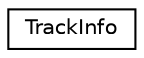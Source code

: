 digraph "Graphical Class Hierarchy"
{
  edge [fontname="Helvetica",fontsize="10",labelfontname="Helvetica",labelfontsize="10"];
  node [fontname="Helvetica",fontsize="10",shape=record];
  rankdir="LR";
  Node1 [label="TrackInfo",height=0.2,width=0.4,color="black", fillcolor="white", style="filled",URL="$structTrackInfo.html"];
}
